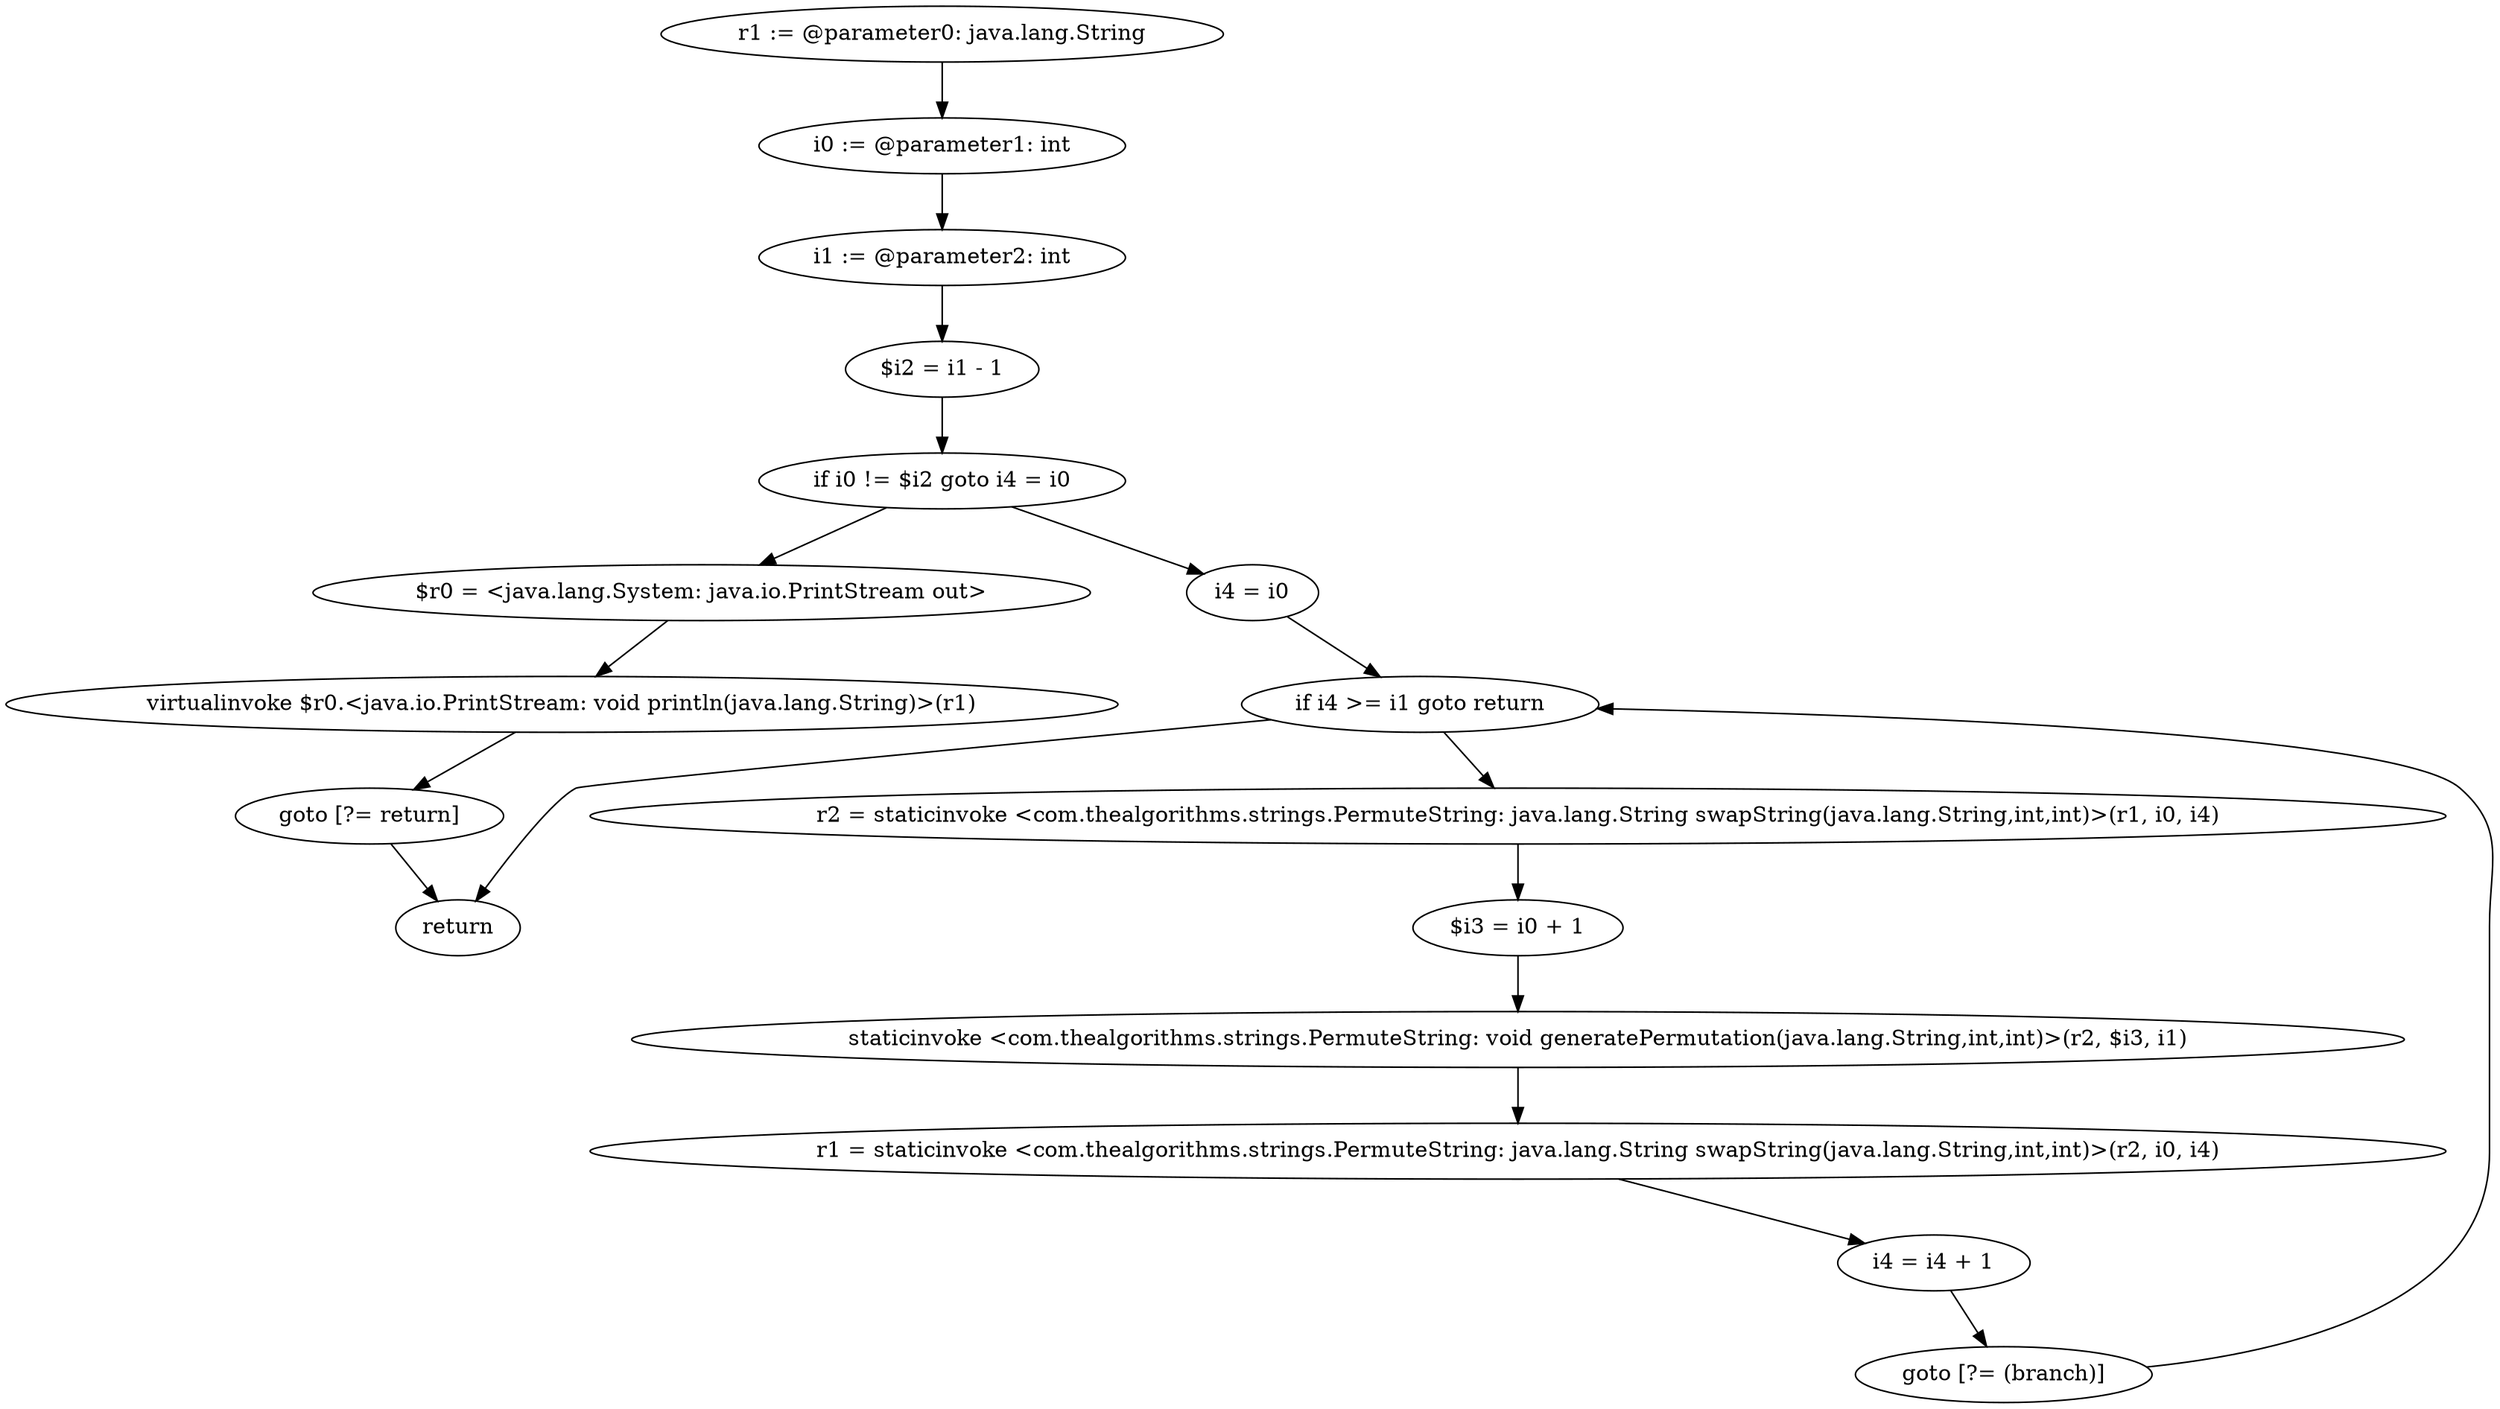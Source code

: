 digraph "unitGraph" {
    "r1 := @parameter0: java.lang.String"
    "i0 := @parameter1: int"
    "i1 := @parameter2: int"
    "$i2 = i1 - 1"
    "if i0 != $i2 goto i4 = i0"
    "$r0 = <java.lang.System: java.io.PrintStream out>"
    "virtualinvoke $r0.<java.io.PrintStream: void println(java.lang.String)>(r1)"
    "goto [?= return]"
    "i4 = i0"
    "if i4 >= i1 goto return"
    "r2 = staticinvoke <com.thealgorithms.strings.PermuteString: java.lang.String swapString(java.lang.String,int,int)>(r1, i0, i4)"
    "$i3 = i0 + 1"
    "staticinvoke <com.thealgorithms.strings.PermuteString: void generatePermutation(java.lang.String,int,int)>(r2, $i3, i1)"
    "r1 = staticinvoke <com.thealgorithms.strings.PermuteString: java.lang.String swapString(java.lang.String,int,int)>(r2, i0, i4)"
    "i4 = i4 + 1"
    "goto [?= (branch)]"
    "return"
    "r1 := @parameter0: java.lang.String"->"i0 := @parameter1: int";
    "i0 := @parameter1: int"->"i1 := @parameter2: int";
    "i1 := @parameter2: int"->"$i2 = i1 - 1";
    "$i2 = i1 - 1"->"if i0 != $i2 goto i4 = i0";
    "if i0 != $i2 goto i4 = i0"->"$r0 = <java.lang.System: java.io.PrintStream out>";
    "if i0 != $i2 goto i4 = i0"->"i4 = i0";
    "$r0 = <java.lang.System: java.io.PrintStream out>"->"virtualinvoke $r0.<java.io.PrintStream: void println(java.lang.String)>(r1)";
    "virtualinvoke $r0.<java.io.PrintStream: void println(java.lang.String)>(r1)"->"goto [?= return]";
    "goto [?= return]"->"return";
    "i4 = i0"->"if i4 >= i1 goto return";
    "if i4 >= i1 goto return"->"r2 = staticinvoke <com.thealgorithms.strings.PermuteString: java.lang.String swapString(java.lang.String,int,int)>(r1, i0, i4)";
    "if i4 >= i1 goto return"->"return";
    "r2 = staticinvoke <com.thealgorithms.strings.PermuteString: java.lang.String swapString(java.lang.String,int,int)>(r1, i0, i4)"->"$i3 = i0 + 1";
    "$i3 = i0 + 1"->"staticinvoke <com.thealgorithms.strings.PermuteString: void generatePermutation(java.lang.String,int,int)>(r2, $i3, i1)";
    "staticinvoke <com.thealgorithms.strings.PermuteString: void generatePermutation(java.lang.String,int,int)>(r2, $i3, i1)"->"r1 = staticinvoke <com.thealgorithms.strings.PermuteString: java.lang.String swapString(java.lang.String,int,int)>(r2, i0, i4)";
    "r1 = staticinvoke <com.thealgorithms.strings.PermuteString: java.lang.String swapString(java.lang.String,int,int)>(r2, i0, i4)"->"i4 = i4 + 1";
    "i4 = i4 + 1"->"goto [?= (branch)]";
    "goto [?= (branch)]"->"if i4 >= i1 goto return";
}
